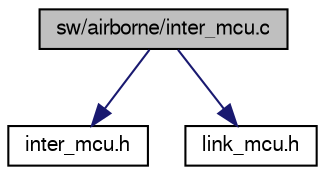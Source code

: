 digraph "sw/airborne/inter_mcu.c"
{
  edge [fontname="FreeSans",fontsize="10",labelfontname="FreeSans",labelfontsize="10"];
  node [fontname="FreeSans",fontsize="10",shape=record];
  Node1 [label="sw/airborne/inter_mcu.c",height=0.2,width=0.4,color="black", fillcolor="grey75", style="filled", fontcolor="black"];
  Node1 -> Node2 [color="midnightblue",fontsize="10",style="solid",fontname="FreeSans"];
  Node2 [label="inter_mcu.h",height=0.2,width=0.4,color="black", fillcolor="white", style="filled",URL="$inter__mcu_8h.html",tooltip="Communication between fbw and ap processes. "];
  Node1 -> Node3 [color="midnightblue",fontsize="10",style="solid",fontname="FreeSans"];
  Node3 [label="link_mcu.h",height=0.2,width=0.4,color="black", fillcolor="white", style="filled",URL="$link__mcu_8h.html",tooltip="Common transport functions for the communication between FBW and AP. "];
}
